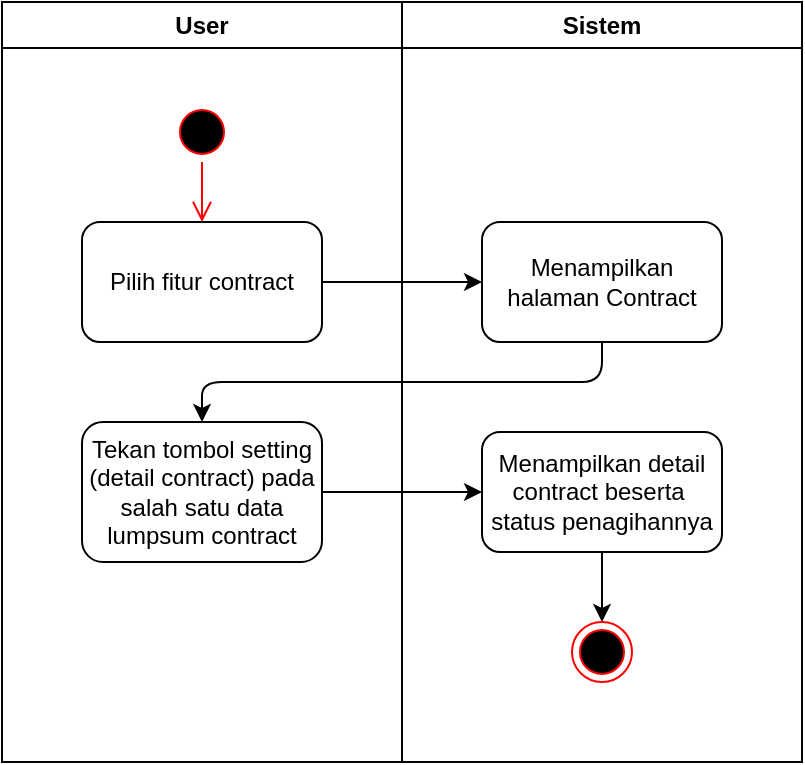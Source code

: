 <mxfile>
    <diagram id="pntfNNEZgbw2ejqmbnFi" name="Page-1">
        <mxGraphModel dx="1072" dy="444" grid="1" gridSize="10" guides="1" tooltips="1" connect="1" arrows="1" fold="1" page="1" pageScale="1" pageWidth="850" pageHeight="1100" math="0" shadow="0">
            <root>
                <mxCell id="0"/>
                <mxCell id="1" parent="0"/>
                <mxCell id="6" value="User" style="swimlane;whiteSpace=wrap;html=1;" vertex="1" parent="1">
                    <mxGeometry x="120" y="120" width="200" height="380" as="geometry"/>
                </mxCell>
                <mxCell id="7" value="" style="ellipse;html=1;shape=startState;fillColor=#000000;strokeColor=#ff0000;" vertex="1" parent="6">
                    <mxGeometry x="85" y="50" width="30" height="30" as="geometry"/>
                </mxCell>
                <mxCell id="8" value="Pilih fitur contract" style="rounded=1;whiteSpace=wrap;html=1;" vertex="1" parent="6">
                    <mxGeometry x="40" y="110" width="120" height="60" as="geometry"/>
                </mxCell>
                <mxCell id="9" value="" style="edgeStyle=orthogonalEdgeStyle;html=1;verticalAlign=bottom;endArrow=open;endSize=8;strokeColor=#ff0000;entryX=0.5;entryY=0;entryDx=0;entryDy=0;" edge="1" parent="6" source="7" target="8">
                    <mxGeometry relative="1" as="geometry">
                        <mxPoint x="100" y="110" as="targetPoint"/>
                    </mxGeometry>
                </mxCell>
                <mxCell id="10" value="Tekan tombol setting (detail contract) pada salah satu data lumpsum contract" style="rounded=1;whiteSpace=wrap;html=1;" vertex="1" parent="6">
                    <mxGeometry x="40" y="210" width="120" height="70" as="geometry"/>
                </mxCell>
                <mxCell id="11" value="Sistem" style="swimlane;whiteSpace=wrap;html=1;" vertex="1" parent="1">
                    <mxGeometry x="320" y="120" width="200" height="380" as="geometry"/>
                </mxCell>
                <mxCell id="12" value="Menampilkan halaman Contract" style="rounded=1;whiteSpace=wrap;html=1;" vertex="1" parent="11">
                    <mxGeometry x="40" y="110" width="120" height="60" as="geometry"/>
                </mxCell>
                <mxCell id="13" value="Menampilkan detail contract beserta&amp;nbsp;&lt;div&gt;status penagihannya&lt;/div&gt;" style="rounded=1;whiteSpace=wrap;html=1;" vertex="1" parent="11">
                    <mxGeometry x="40" y="215" width="120" height="60" as="geometry"/>
                </mxCell>
                <mxCell id="14" style="edgeStyle=none;html=1;entryX=1;entryY=0.5;entryDx=0;entryDy=0;" edge="1" parent="11">
                    <mxGeometry relative="1" as="geometry">
                        <Array as="points">
                            <mxPoint x="180" y="450"/>
                            <mxPoint x="180" y="350"/>
                        </Array>
                        <mxPoint x="160.0" y="350" as="targetPoint"/>
                    </mxGeometry>
                </mxCell>
                <mxCell id="15" value="" style="edgeStyle=none;html=1;exitX=0.5;exitY=1;exitDx=0;exitDy=0;entryX=0.5;entryY=0;entryDx=0;entryDy=0;" edge="1" parent="11" source="13" target="16">
                    <mxGeometry relative="1" as="geometry">
                        <mxPoint x="99.67" y="310" as="sourcePoint"/>
                        <mxPoint x="100" y="320" as="targetPoint"/>
                    </mxGeometry>
                </mxCell>
                <mxCell id="16" value="" style="ellipse;html=1;shape=endState;fillColor=#000000;strokeColor=#ff0000;" vertex="1" parent="11">
                    <mxGeometry x="85" y="310" width="30" height="30" as="geometry"/>
                </mxCell>
                <mxCell id="17" value="" style="edgeStyle=none;html=1;" edge="1" parent="1" source="8" target="12">
                    <mxGeometry relative="1" as="geometry"/>
                </mxCell>
                <mxCell id="18" value="" style="edgeStyle=none;html=1;entryX=0.5;entryY=0;entryDx=0;entryDy=0;exitX=0.5;exitY=1;exitDx=0;exitDy=0;" edge="1" parent="1" source="12" target="10">
                    <mxGeometry relative="1" as="geometry">
                        <Array as="points">
                            <mxPoint x="420" y="310"/>
                            <mxPoint x="220" y="310"/>
                        </Array>
                    </mxGeometry>
                </mxCell>
                <mxCell id="19" value="" style="edgeStyle=none;html=1;" edge="1" parent="1" source="10" target="13">
                    <mxGeometry relative="1" as="geometry"/>
                </mxCell>
            </root>
        </mxGraphModel>
    </diagram>
</mxfile>